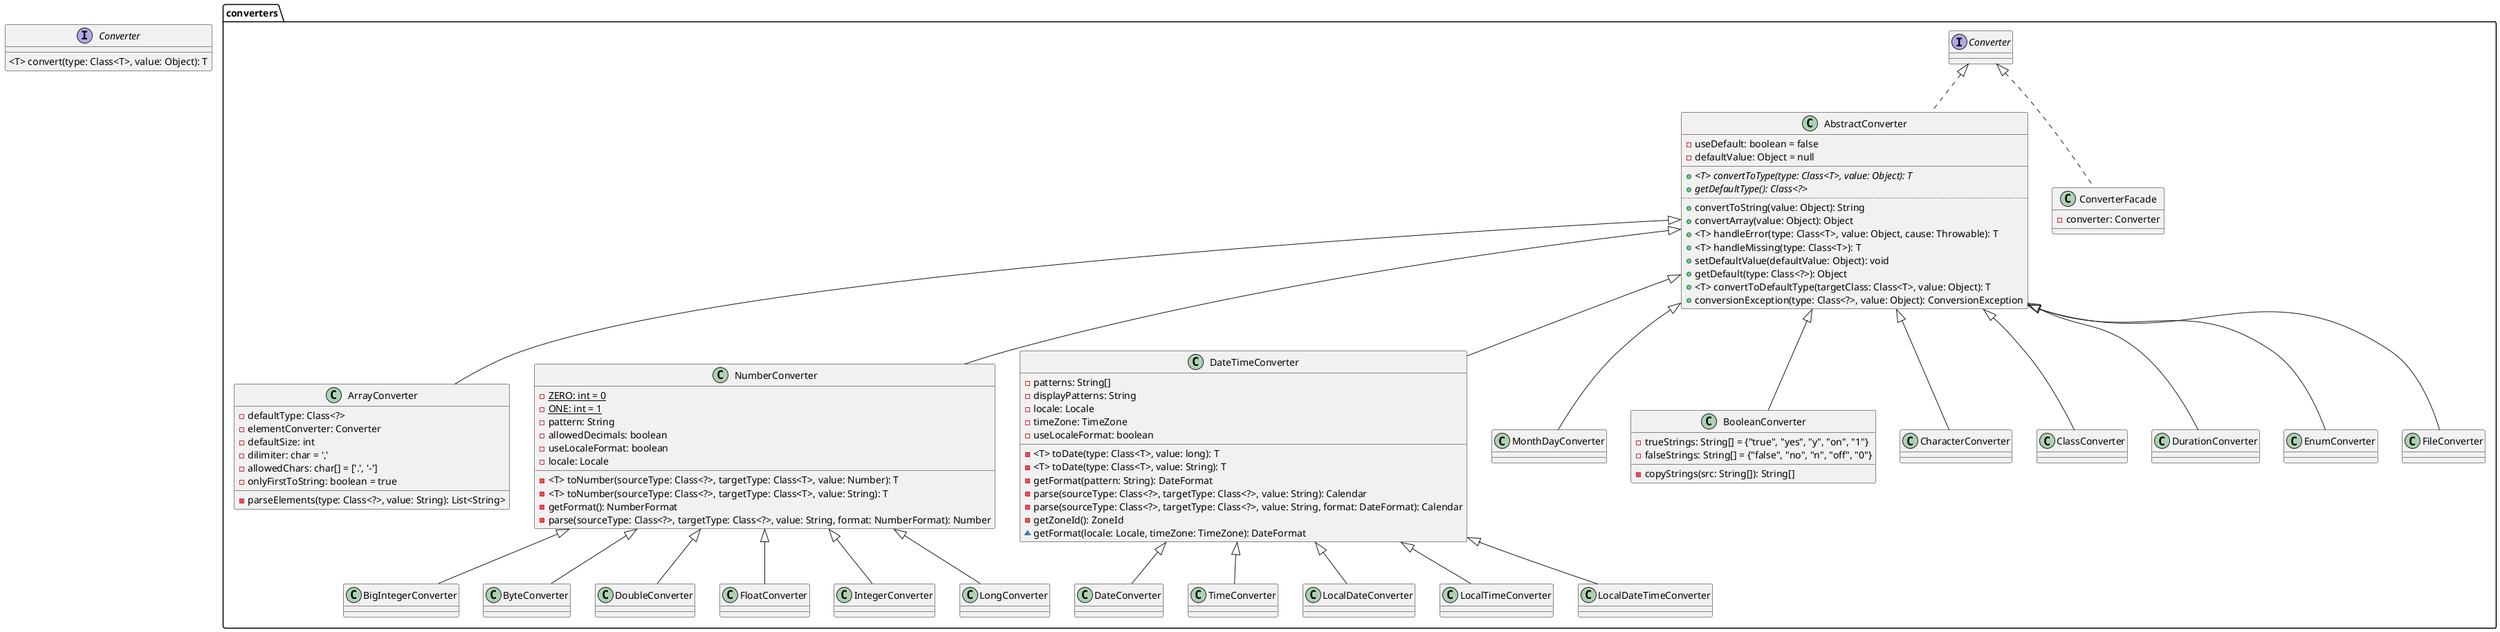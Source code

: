 @startuml

'left to right direction

interface Converter {
    <T> convert(type: Class<T>, value: Object): T
}

package converters {
    class AbstractConverter implements Converter {
        - useDefault: boolean = false
        - defaultValue: Object = null
        __
        + {abstract} <T> convertToType(type: Class<T>, value: Object): T
        + {abstract} getDefaultType(): Class<?>
        ..
        + convertToString(value: Object): String
        + convertArray(value: Object): Object
        + <T> handleError(type: Class<T>, value: Object, cause: Throwable): T
        + <T> handleMissing(type: Class<T>): T
        + setDefaultValue(defaultValue: Object): void
        + getDefault(type: Class<?>): Object
        + <T> convertToDefaultType(targetClass: Class<T>, value: Object): T
        + conversionException(type: Class<?>, value: Object): ConversionException
    }

    class ArrayConverter extends AbstractConverter {
        - defaultType: Class<?>
        - elementConverter: Converter
        - defaultSize: int
        - dilimiter: char = ','
        - allowedChars: char[] = ['.', '-']
        - onlyFirstToString: boolean = true
        __
        - parseElements(type: Class<?>, value: String): List<String>
    }

    class NumberConverter extends AbstractConverter {
        - {static} ZERO: int = 0
        - {static} ONE: int = 1
        - pattern: String
        - allowedDecimals: boolean
        - useLocaleFormat: boolean
        - locale: Locale
        __
        - <T> toNumber(sourceType: Class<?>, targetType: Class<T>, value: Number): T
        - <T> toNumber(sourceType: Class<?>, targetType: Class<T>, value: String): T
        - getFormat(): NumberFormat
        - parse(sourceType: Class<?>, targetType: Class<?>, value: String, format: NumberFormat): Number
    }

    class BigIntegerConverter extends NumberConverter {}
    class ByteConverter extends NumberConverter {}
    class DoubleConverter extends NumberConverter {}
    class FloatConverter extends NumberConverter {}
    class IntegerConverter extends NumberConverter {}
    class LongConverter extends NumberConverter {}

    class DateTimeConverter extends AbstractConverter {
        - patterns: String[]
        - displayPatterns: String
        - locale: Locale
        - timeZone: TimeZone
        - useLocaleFormat: boolean
        __
        - <T> toDate(type: Class<T>, value: long): T
        - <T> toDate(type: Class<T>, value: String): T
        - getFormat(pattern: String): DateFormat
        - parse(sourceType: Class<?>, targetType: Class<?>, value: String): Calendar
        - parse(sourceType: Class<?>, targetType: Class<?>, value: String, format: DateFormat): Calendar
        - getZoneId(): ZoneId
        ~ getFormat(locale: Locale, timeZone: TimeZone): DateFormat
    }

    class DateConverter extends DateTimeConverter {}
    class TimeConverter extends DateTimeConverter {}
    class LocalDateConverter extends DateTimeConverter {}
    class LocalTimeConverter extends DateTimeConverter {}
    class LocalDateTimeConverter extends DateTimeConverter {}
    class MonthDayConverter extends AbstractConverter {}

    class BooleanConverter extends AbstractConverter {
        - trueStrings: String[] = {"true", "yes", "y", "on", "1"}
        - falseStrings: String[] = {"false", "no", "n", "off", "0"}
        __
        - copyStrings(src: String[]): String[]
    }

    class CharacterConverter extends AbstractConverter {}
    class ClassConverter extends AbstractConverter {}

    class ConverterFacade implements Converter {
        - converter: Converter
    }

    class DurationConverter extends AbstractConverter {}
    class EnumConverter extends AbstractConverter {}
    class FileConverter extends AbstractConverter {}

}
@enduml